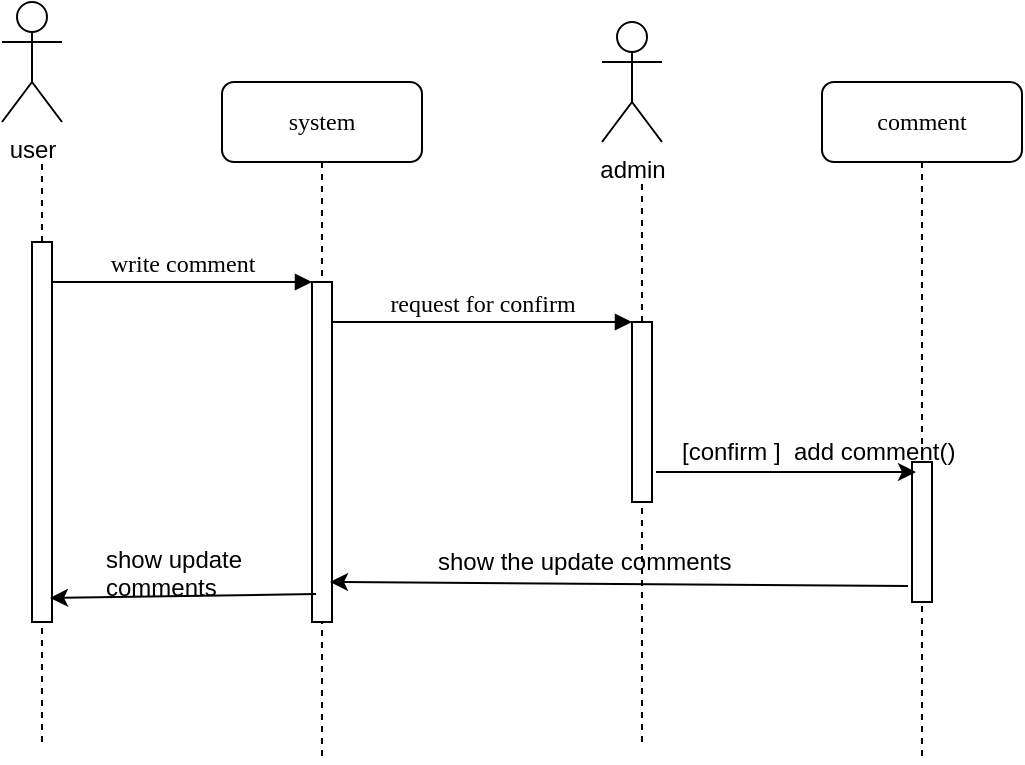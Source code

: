 <mxfile version="10.6.7" type="github"><diagram name="Page-1" id="13e1069c-82ec-6db2-03f1-153e76fe0fe0"><mxGraphModel dx="1250" dy="577" grid="1" gridSize="10" guides="1" tooltips="1" connect="1" arrows="1" fold="1" page="1" pageScale="1" pageWidth="1100" pageHeight="850" background="#ffffff" math="0" shadow="0"><root><mxCell id="0"/><mxCell id="1" parent="0"/><mxCell id="7baba1c4bc27f4b0-2" value="system" style="shape=umlLifeline;perimeter=lifelinePerimeter;whiteSpace=wrap;html=1;container=1;collapsible=0;recursiveResize=0;outlineConnect=0;rounded=1;shadow=0;comic=0;labelBackgroundColor=none;strokeColor=#000000;strokeWidth=1;fillColor=#FFFFFF;fontFamily=Verdana;fontSize=12;fontColor=#000000;align=center;" parent="1" vertex="1"><mxGeometry x="240" y="80" width="100" height="340" as="geometry"/></mxCell><mxCell id="7baba1c4bc27f4b0-10" value="" style="html=1;points=[];perimeter=orthogonalPerimeter;rounded=0;shadow=0;comic=0;labelBackgroundColor=none;strokeColor=#000000;strokeWidth=1;fillColor=#FFFFFF;fontFamily=Verdana;fontSize=12;fontColor=#000000;align=center;" parent="7baba1c4bc27f4b0-2" vertex="1"><mxGeometry x="45" y="100" width="10" height="170" as="geometry"/></mxCell><mxCell id="7baba1c4bc27f4b0-4" value="comment" style="shape=umlLifeline;perimeter=lifelinePerimeter;whiteSpace=wrap;html=1;container=1;collapsible=0;recursiveResize=0;outlineConnect=0;rounded=1;shadow=0;comic=0;labelBackgroundColor=none;strokeColor=#000000;strokeWidth=1;fillColor=#FFFFFF;fontFamily=Verdana;fontSize=12;fontColor=#000000;align=center;" parent="1" vertex="1"><mxGeometry x="540" y="80" width="100" height="340" as="geometry"/></mxCell><mxCell id="7baba1c4bc27f4b0-16" value="" style="html=1;points=[];perimeter=orthogonalPerimeter;rounded=0;shadow=0;comic=0;labelBackgroundColor=none;strokeColor=#000000;strokeWidth=1;fillColor=#FFFFFF;fontFamily=Verdana;fontSize=12;fontColor=#000000;align=center;" parent="1" vertex="1"><mxGeometry x="585" y="270" width="10" height="70" as="geometry"/></mxCell><mxCell id="7baba1c4bc27f4b0-11" value="write comment" style="html=1;verticalAlign=bottom;endArrow=block;entryX=0;entryY=0;labelBackgroundColor=none;fontFamily=Verdana;fontSize=12;edgeStyle=elbowEdgeStyle;elbow=vertical;" parent="1" target="7baba1c4bc27f4b0-10" edge="1"><mxGeometry relative="1" as="geometry"><mxPoint x="155" y="180" as="sourcePoint"/></mxGeometry></mxCell><mxCell id="7baba1c4bc27f4b0-14" value="request for confirm" style="html=1;verticalAlign=bottom;endArrow=block;entryX=0;entryY=0;labelBackgroundColor=none;fontFamily=Verdana;fontSize=12;edgeStyle=elbowEdgeStyle;elbow=vertical;" parent="1" source="7baba1c4bc27f4b0-10" edge="1"><mxGeometry relative="1" as="geometry"><mxPoint x="370" y="200" as="sourcePoint"/><mxPoint x="445" y="200" as="targetPoint"/></mxGeometry></mxCell><mxCell id="ZCaB57yEorL9bCzSX_ot-1" value="" style="endArrow=none;dashed=1;html=1;" parent="1" source="ZCaB57yEorL9bCzSX_ot-5" edge="1"><mxGeometry width="50" height="50" relative="1" as="geometry"><mxPoint x="150" y="561" as="sourcePoint"/><mxPoint x="150" y="120" as="targetPoint"/></mxGeometry></mxCell><mxCell id="ZCaB57yEorL9bCzSX_ot-2" value="" style="endArrow=none;dashed=1;html=1;" parent="1" source="ZCaB57yEorL9bCzSX_ot-7" edge="1"><mxGeometry width="50" height="50" relative="1" as="geometry"><mxPoint x="450" y="560" as="sourcePoint"/><mxPoint x="450" y="119" as="targetPoint"/></mxGeometry></mxCell><mxCell id="ZCaB57yEorL9bCzSX_ot-3" value="user" style="shape=umlActor;verticalLabelPosition=bottom;labelBackgroundColor=#ffffff;verticalAlign=top;html=1;outlineConnect=0;" parent="1" vertex="1"><mxGeometry x="130" y="40" width="30" height="60" as="geometry"/></mxCell><mxCell id="ZCaB57yEorL9bCzSX_ot-4" value="admin" style="shape=umlActor;verticalLabelPosition=bottom;labelBackgroundColor=#ffffff;verticalAlign=top;html=1;outlineConnect=0;" parent="1" vertex="1"><mxGeometry x="430" y="50" width="30" height="60" as="geometry"/></mxCell><mxCell id="ZCaB57yEorL9bCzSX_ot-5" value="" style="html=1;points=[];perimeter=orthogonalPerimeter;rounded=0;shadow=0;comic=0;labelBackgroundColor=none;strokeColor=#000000;strokeWidth=1;fillColor=#FFFFFF;fontFamily=Verdana;fontSize=12;fontColor=#000000;align=center;" parent="1" vertex="1"><mxGeometry x="145" y="160" width="10" height="190" as="geometry"/></mxCell><mxCell id="ZCaB57yEorL9bCzSX_ot-6" value="" style="endArrow=none;dashed=1;html=1;" parent="1" target="ZCaB57yEorL9bCzSX_ot-5" edge="1"><mxGeometry width="50" height="50" relative="1" as="geometry"><mxPoint x="150" y="410" as="sourcePoint"/><mxPoint x="150" y="120" as="targetPoint"/></mxGeometry></mxCell><mxCell id="ZCaB57yEorL9bCzSX_ot-7" value="" style="html=1;points=[];perimeter=orthogonalPerimeter;rounded=0;shadow=0;comic=0;labelBackgroundColor=none;strokeColor=#000000;strokeWidth=1;fillColor=#FFFFFF;fontFamily=Verdana;fontSize=12;fontColor=#000000;align=center;" parent="1" vertex="1"><mxGeometry x="445" y="200" width="10" height="90" as="geometry"/></mxCell><mxCell id="ZCaB57yEorL9bCzSX_ot-8" value="" style="endArrow=none;dashed=1;html=1;" parent="1" target="ZCaB57yEorL9bCzSX_ot-7" edge="1"><mxGeometry width="50" height="50" relative="1" as="geometry"><mxPoint x="450" y="410" as="sourcePoint"/><mxPoint x="450" y="119" as="targetPoint"/></mxGeometry></mxCell><mxCell id="ZCaB57yEorL9bCzSX_ot-11" value="" style="endArrow=classic;html=1;entryX=0.5;entryY=0.071;entryDx=0;entryDy=0;entryPerimeter=0;" parent="1" edge="1"><mxGeometry width="50" height="50" relative="1" as="geometry"><mxPoint x="457" y="275" as="sourcePoint"/><mxPoint x="587" y="275" as="targetPoint"/></mxGeometry></mxCell><mxCell id="ZCaB57yEorL9bCzSX_ot-12" value="[confirm&amp;nbsp;]&amp;nbsp; add comment()" style="text;html=1;resizable=0;points=[];autosize=1;align=left;verticalAlign=top;spacingTop=-4;" parent="1" vertex="1"><mxGeometry x="468" y="255" width="150" height="20" as="geometry"/></mxCell><mxCell id="q00lGEAdW8cjMSpoe90V-2" value="" style="endArrow=classic;html=1;exitX=-0.2;exitY=0.886;exitDx=0;exitDy=0;exitPerimeter=0;entryX=0.9;entryY=0.882;entryDx=0;entryDy=0;entryPerimeter=0;" parent="1" source="7baba1c4bc27f4b0-16" target="7baba1c4bc27f4b0-10" edge="1"><mxGeometry width="50" height="50" relative="1" as="geometry"><mxPoint x="580" y="330" as="sourcePoint"/><mxPoint x="300" y="330" as="targetPoint"/></mxGeometry></mxCell><mxCell id="q00lGEAdW8cjMSpoe90V-3" value="show the update comments" style="text;html=1;resizable=0;points=[];autosize=1;align=left;verticalAlign=top;spacingTop=-4;" parent="1" vertex="1"><mxGeometry x="346" y="310" width="160" height="20" as="geometry"/></mxCell><mxCell id="JzMW_OzY-hdDDsPn-8UK-1" value="" style="endArrow=classic;html=1;exitX=0.2;exitY=0.788;exitDx=0;exitDy=0;exitPerimeter=0;entryX=0.9;entryY=0.821;entryDx=0;entryDy=0;entryPerimeter=0;" edge="1" parent="1"><mxGeometry width="50" height="50" relative="1" as="geometry"><mxPoint x="287" y="336" as="sourcePoint"/><mxPoint x="154" y="338" as="targetPoint"/></mxGeometry></mxCell><mxCell id="JzMW_OzY-hdDDsPn-8UK-2" value="&lt;div&gt;show update &lt;br&gt;&lt;/div&gt;&lt;div&gt;comments&lt;br&gt;&lt;/div&gt;" style="text;html=1;resizable=0;points=[];autosize=1;align=left;verticalAlign=top;spacingTop=-4;" vertex="1" parent="1"><mxGeometry x="180" y="309" width="80" height="30" as="geometry"/></mxCell></root></mxGraphModel></diagram></mxfile>